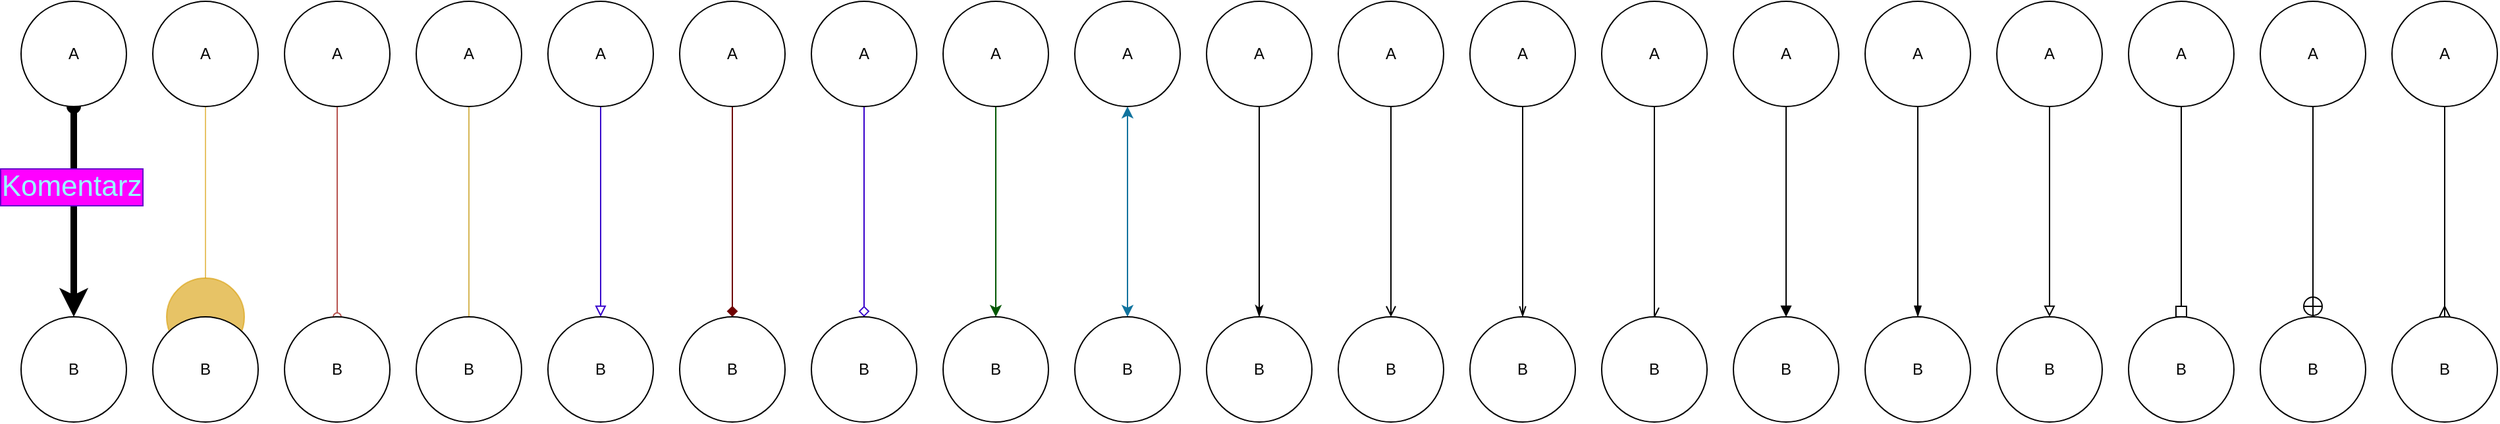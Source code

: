 <mxfile version="24.2.5" type="device">
  <diagram name="Page-1" id="1PGbxG-JRSsGDjTiNKqe">
    <mxGraphModel dx="548" dy="317" grid="1" gridSize="10" guides="1" tooltips="1" connect="1" arrows="1" fold="1" page="1" pageScale="1" pageWidth="850" pageHeight="1100" math="0" shadow="0">
      <root>
        <mxCell id="0" />
        <mxCell id="1" parent="0" />
        <mxCell id="w_M9kZpoK7uKxhwz330O-2" style="rounded=0;orthogonalLoop=1;jettySize=auto;html=1;exitX=0.5;exitY=1;exitDx=0;exitDy=0;strokeColor=default;flowAnimation=0;shadow=0;jumpStyle=none;orthogonal=0;entryX=0.5;entryY=0;entryDx=0;entryDy=0;endArrow=classic;endFill=1;startArrow=oval;startFill=1;strokeWidth=5;" parent="1" source="cbEqYPbVe2UiCqQq94zS-2" target="cbEqYPbVe2UiCqQq94zS-4" edge="1">
          <mxGeometry relative="1" as="geometry">
            <mxPoint x="152.5" y="140" as="sourcePoint" />
            <mxPoint x="-32.5" y="220" as="targetPoint" />
          </mxGeometry>
        </mxCell>
        <mxCell id="0lJ9nApNie-sTq7GxG3D-34" value="Komentarz" style="edgeLabel;html=1;align=center;verticalAlign=middle;resizable=0;points=[];fontSize=22;fontColor=#99FFFF;labelBackgroundColor=#FF00FF;labelBorderColor=#6600CC;textShadow=0;" vertex="1" connectable="0" parent="w_M9kZpoK7uKxhwz330O-2">
          <mxGeometry x="-0.244" y="-2" relative="1" as="geometry">
            <mxPoint as="offset" />
          </mxGeometry>
        </mxCell>
        <mxCell id="cbEqYPbVe2UiCqQq94zS-2" value="A" style="ellipse;whiteSpace=wrap;html=1;aspect=fixed;" parent="1" vertex="1">
          <mxGeometry x="20" width="80" height="80" as="geometry" />
        </mxCell>
        <mxCell id="cbEqYPbVe2UiCqQq94zS-4" value="B" style="ellipse;whiteSpace=wrap;html=1;aspect=fixed;" parent="1" vertex="1">
          <mxGeometry x="20" y="240" width="80" height="80" as="geometry" />
        </mxCell>
        <mxCell id="xb7h13wAjRhVSH1K_NRV-1" style="rounded=0;orthogonalLoop=1;jettySize=auto;html=1;exitX=0.5;exitY=1;exitDx=0;exitDy=0;strokeColor=#d79b00;flowAnimation=0;shadow=0;jumpStyle=none;orthogonal=0;entryX=0.5;entryY=0;entryDx=0;entryDy=0;endArrow=oval;endFill=1;curved=0;endSize=59;jumpSize=12;opacity=60;fillColor=#ffe6cc;" parent="1" source="xb7h13wAjRhVSH1K_NRV-2" target="xb7h13wAjRhVSH1K_NRV-3" edge="1">
          <mxGeometry relative="1" as="geometry">
            <mxPoint x="252.5" y="140" as="sourcePoint" />
            <mxPoint x="67.5" y="220" as="targetPoint" />
          </mxGeometry>
        </mxCell>
        <mxCell id="xb7h13wAjRhVSH1K_NRV-2" value="A" style="ellipse;whiteSpace=wrap;html=1;aspect=fixed;" parent="1" vertex="1">
          <mxGeometry x="120" width="80" height="80" as="geometry" />
        </mxCell>
        <mxCell id="xb7h13wAjRhVSH1K_NRV-3" value="B" style="ellipse;whiteSpace=wrap;html=1;aspect=fixed;" parent="1" vertex="1">
          <mxGeometry x="120" y="240" width="80" height="80" as="geometry" />
        </mxCell>
        <mxCell id="xb7h13wAjRhVSH1K_NRV-4" style="rounded=0;orthogonalLoop=1;jettySize=auto;html=1;exitX=0.5;exitY=1;exitDx=0;exitDy=0;strokeColor=#b85450;flowAnimation=0;shadow=0;jumpStyle=none;orthogonal=0;entryX=0.5;entryY=0;entryDx=0;entryDy=0;endArrow=oval;endFill=0;fillColor=#f8cecc;" parent="1" source="xb7h13wAjRhVSH1K_NRV-5" target="xb7h13wAjRhVSH1K_NRV-6" edge="1">
          <mxGeometry relative="1" as="geometry">
            <mxPoint x="352.5" y="140" as="sourcePoint" />
            <mxPoint x="167.5" y="220" as="targetPoint" />
          </mxGeometry>
        </mxCell>
        <mxCell id="xb7h13wAjRhVSH1K_NRV-5" value="A" style="ellipse;whiteSpace=wrap;html=1;aspect=fixed;" parent="1" vertex="1">
          <mxGeometry x="220" width="80" height="80" as="geometry" />
        </mxCell>
        <mxCell id="xb7h13wAjRhVSH1K_NRV-6" value="B" style="ellipse;whiteSpace=wrap;html=1;aspect=fixed;" parent="1" vertex="1">
          <mxGeometry x="220" y="240" width="80" height="80" as="geometry" />
        </mxCell>
        <mxCell id="xb7h13wAjRhVSH1K_NRV-7" style="rounded=0;orthogonalLoop=1;jettySize=auto;html=1;exitX=0.5;exitY=1;exitDx=0;exitDy=0;strokeColor=#d6b656;flowAnimation=0;shadow=0;jumpStyle=none;orthogonal=0;entryX=0.5;entryY=0;entryDx=0;entryDy=0;endArrow=none;endFill=0;fillColor=#fff2cc;" parent="1" source="xb7h13wAjRhVSH1K_NRV-8" target="xb7h13wAjRhVSH1K_NRV-9" edge="1">
          <mxGeometry relative="1" as="geometry">
            <mxPoint x="452.5" y="140" as="sourcePoint" />
            <mxPoint x="267.5" y="220" as="targetPoint" />
          </mxGeometry>
        </mxCell>
        <mxCell id="xb7h13wAjRhVSH1K_NRV-8" value="A" style="ellipse;whiteSpace=wrap;html=1;aspect=fixed;" parent="1" vertex="1">
          <mxGeometry x="320" width="80" height="80" as="geometry" />
        </mxCell>
        <mxCell id="xb7h13wAjRhVSH1K_NRV-9" value="B" style="ellipse;whiteSpace=wrap;html=1;aspect=fixed;" parent="1" vertex="1">
          <mxGeometry x="320" y="240" width="80" height="80" as="geometry" />
        </mxCell>
        <mxCell id="xb7h13wAjRhVSH1K_NRV-10" style="rounded=0;orthogonalLoop=1;jettySize=auto;html=1;exitX=0.5;exitY=1;exitDx=0;exitDy=0;strokeColor=#3700CC;flowAnimation=0;shadow=0;jumpStyle=none;orthogonal=0;entryX=0.5;entryY=0;entryDx=0;entryDy=0;endArrow=block;endFill=0;fillColor=#6a00ff;" parent="1" source="xb7h13wAjRhVSH1K_NRV-11" target="xb7h13wAjRhVSH1K_NRV-12" edge="1">
          <mxGeometry relative="1" as="geometry">
            <mxPoint x="552.5" y="140" as="sourcePoint" />
            <mxPoint x="367.5" y="220" as="targetPoint" />
          </mxGeometry>
        </mxCell>
        <mxCell id="xb7h13wAjRhVSH1K_NRV-11" value="A" style="ellipse;whiteSpace=wrap;html=1;aspect=fixed;" parent="1" vertex="1">
          <mxGeometry x="420" width="80" height="80" as="geometry" />
        </mxCell>
        <mxCell id="xb7h13wAjRhVSH1K_NRV-12" value="B" style="ellipse;whiteSpace=wrap;html=1;aspect=fixed;" parent="1" vertex="1">
          <mxGeometry x="420" y="240" width="80" height="80" as="geometry" />
        </mxCell>
        <mxCell id="xb7h13wAjRhVSH1K_NRV-13" style="rounded=0;orthogonalLoop=1;jettySize=auto;html=1;exitX=0.5;exitY=1;exitDx=0;exitDy=0;strokeColor=#6F0000;flowAnimation=0;shadow=0;jumpStyle=none;orthogonal=0;entryX=0.5;entryY=0;entryDx=0;entryDy=0;endArrow=diamond;endFill=1;fillColor=#a20025;" parent="1" source="xb7h13wAjRhVSH1K_NRV-14" target="xb7h13wAjRhVSH1K_NRV-15" edge="1">
          <mxGeometry relative="1" as="geometry">
            <mxPoint x="652.5" y="140" as="sourcePoint" />
            <mxPoint x="467.5" y="220" as="targetPoint" />
          </mxGeometry>
        </mxCell>
        <mxCell id="xb7h13wAjRhVSH1K_NRV-14" value="A" style="ellipse;whiteSpace=wrap;html=1;aspect=fixed;" parent="1" vertex="1">
          <mxGeometry x="520" width="80" height="80" as="geometry" />
        </mxCell>
        <mxCell id="xb7h13wAjRhVSH1K_NRV-15" value="B" style="ellipse;whiteSpace=wrap;html=1;aspect=fixed;" parent="1" vertex="1">
          <mxGeometry x="520" y="240" width="80" height="80" as="geometry" />
        </mxCell>
        <mxCell id="xb7h13wAjRhVSH1K_NRV-16" style="rounded=0;orthogonalLoop=1;jettySize=auto;html=1;exitX=0.5;exitY=1;exitDx=0;exitDy=0;strokeColor=#3700CC;flowAnimation=0;shadow=0;jumpStyle=none;orthogonal=0;entryX=0.5;entryY=0;entryDx=0;entryDy=0;endArrow=diamond;endFill=0;fillColor=#6a00ff;" parent="1" source="xb7h13wAjRhVSH1K_NRV-17" target="xb7h13wAjRhVSH1K_NRV-18" edge="1">
          <mxGeometry relative="1" as="geometry">
            <mxPoint x="752.5" y="140" as="sourcePoint" />
            <mxPoint x="567.5" y="220" as="targetPoint" />
          </mxGeometry>
        </mxCell>
        <mxCell id="xb7h13wAjRhVSH1K_NRV-17" value="A" style="ellipse;whiteSpace=wrap;html=1;aspect=fixed;" parent="1" vertex="1">
          <mxGeometry x="620" width="80" height="80" as="geometry" />
        </mxCell>
        <mxCell id="xb7h13wAjRhVSH1K_NRV-18" value="B" style="ellipse;whiteSpace=wrap;html=1;aspect=fixed;" parent="1" vertex="1">
          <mxGeometry x="620" y="240" width="80" height="80" as="geometry" />
        </mxCell>
        <mxCell id="0lJ9nApNie-sTq7GxG3D-1" style="edgeStyle=orthogonalEdgeStyle;rounded=0;orthogonalLoop=1;jettySize=auto;html=1;fillColor=#008a00;strokeColor=#005700;" edge="1" parent="1" source="xb7h13wAjRhVSH1K_NRV-20" target="xb7h13wAjRhVSH1K_NRV-21">
          <mxGeometry relative="1" as="geometry" />
        </mxCell>
        <mxCell id="xb7h13wAjRhVSH1K_NRV-20" value="A" style="ellipse;whiteSpace=wrap;html=1;aspect=fixed;" parent="1" vertex="1">
          <mxGeometry x="720" width="80" height="80" as="geometry" />
        </mxCell>
        <mxCell id="xb7h13wAjRhVSH1K_NRV-21" value="B" style="ellipse;whiteSpace=wrap;html=1;aspect=fixed;" parent="1" vertex="1">
          <mxGeometry x="720" y="240" width="80" height="80" as="geometry" />
        </mxCell>
        <mxCell id="xb7h13wAjRhVSH1K_NRV-22" style="rounded=0;orthogonalLoop=1;jettySize=auto;html=1;exitX=0.5;exitY=1;exitDx=0;exitDy=0;flowAnimation=0;shadow=0;jumpStyle=none;orthogonal=0;entryX=0.5;entryY=0;entryDx=0;entryDy=0;endArrow=classic;endFill=1;startArrow=classic;startFill=1;fillColor=#b1ddf0;strokeColor=#10739e;" parent="1" source="xb7h13wAjRhVSH1K_NRV-23" target="xb7h13wAjRhVSH1K_NRV-24" edge="1">
          <mxGeometry relative="1" as="geometry">
            <mxPoint x="952.5" y="140" as="sourcePoint" />
            <mxPoint x="767.5" y="220" as="targetPoint" />
          </mxGeometry>
        </mxCell>
        <mxCell id="xb7h13wAjRhVSH1K_NRV-23" value="A" style="ellipse;whiteSpace=wrap;html=1;aspect=fixed;" parent="1" vertex="1">
          <mxGeometry x="820" width="80" height="80" as="geometry" />
        </mxCell>
        <mxCell id="xb7h13wAjRhVSH1K_NRV-24" value="B" style="ellipse;whiteSpace=wrap;html=1;aspect=fixed;" parent="1" vertex="1">
          <mxGeometry x="820" y="240" width="80" height="80" as="geometry" />
        </mxCell>
        <mxCell id="0lJ9nApNie-sTq7GxG3D-2" style="rounded=0;orthogonalLoop=1;jettySize=auto;html=1;exitX=0.5;exitY=1;exitDx=0;exitDy=0;strokeColor=default;flowAnimation=0;shadow=0;jumpStyle=none;orthogonal=0;entryX=0.5;entryY=0;entryDx=0;entryDy=0;endArrow=classicThin;endFill=1;startArrow=none;startFill=0;" edge="1" parent="1" source="0lJ9nApNie-sTq7GxG3D-3" target="0lJ9nApNie-sTq7GxG3D-4">
          <mxGeometry relative="1" as="geometry">
            <mxPoint x="1052.5" y="140" as="sourcePoint" />
            <mxPoint x="867.5" y="220" as="targetPoint" />
          </mxGeometry>
        </mxCell>
        <mxCell id="0lJ9nApNie-sTq7GxG3D-3" value="A" style="ellipse;whiteSpace=wrap;html=1;aspect=fixed;" vertex="1" parent="1">
          <mxGeometry x="920" width="80" height="80" as="geometry" />
        </mxCell>
        <mxCell id="0lJ9nApNie-sTq7GxG3D-4" value="B" style="ellipse;whiteSpace=wrap;html=1;aspect=fixed;" vertex="1" parent="1">
          <mxGeometry x="920" y="240" width="80" height="80" as="geometry" />
        </mxCell>
        <mxCell id="0lJ9nApNie-sTq7GxG3D-7" style="rounded=0;orthogonalLoop=1;jettySize=auto;html=1;exitX=0.5;exitY=1;exitDx=0;exitDy=0;strokeColor=default;flowAnimation=0;shadow=0;jumpStyle=none;orthogonal=0;entryX=0.5;entryY=0;entryDx=0;entryDy=0;endArrow=open;endFill=0;startArrow=none;startFill=0;" edge="1" parent="1" source="0lJ9nApNie-sTq7GxG3D-8" target="0lJ9nApNie-sTq7GxG3D-9">
          <mxGeometry relative="1" as="geometry">
            <mxPoint x="1152.5" y="140" as="sourcePoint" />
            <mxPoint x="967.5" y="220" as="targetPoint" />
          </mxGeometry>
        </mxCell>
        <mxCell id="0lJ9nApNie-sTq7GxG3D-8" value="A" style="ellipse;whiteSpace=wrap;html=1;aspect=fixed;" vertex="1" parent="1">
          <mxGeometry x="1020" width="80" height="80" as="geometry" />
        </mxCell>
        <mxCell id="0lJ9nApNie-sTq7GxG3D-9" value="B" style="ellipse;whiteSpace=wrap;html=1;aspect=fixed;" vertex="1" parent="1">
          <mxGeometry x="1020" y="240" width="80" height="80" as="geometry" />
        </mxCell>
        <mxCell id="0lJ9nApNie-sTq7GxG3D-10" style="rounded=0;orthogonalLoop=1;jettySize=auto;html=1;exitX=0.5;exitY=1;exitDx=0;exitDy=0;strokeColor=default;flowAnimation=0;shadow=0;jumpStyle=none;orthogonal=0;entryX=0.5;entryY=0;entryDx=0;entryDy=0;endArrow=openThin;endFill=0;startArrow=none;startFill=0;" edge="1" parent="1" source="0lJ9nApNie-sTq7GxG3D-11" target="0lJ9nApNie-sTq7GxG3D-12">
          <mxGeometry relative="1" as="geometry">
            <mxPoint x="1252.5" y="140" as="sourcePoint" />
            <mxPoint x="1067.5" y="220" as="targetPoint" />
          </mxGeometry>
        </mxCell>
        <mxCell id="0lJ9nApNie-sTq7GxG3D-11" value="A" style="ellipse;whiteSpace=wrap;html=1;aspect=fixed;" vertex="1" parent="1">
          <mxGeometry x="1120" width="80" height="80" as="geometry" />
        </mxCell>
        <mxCell id="0lJ9nApNie-sTq7GxG3D-12" value="B" style="ellipse;whiteSpace=wrap;html=1;aspect=fixed;" vertex="1" parent="1">
          <mxGeometry x="1120" y="240" width="80" height="80" as="geometry" />
        </mxCell>
        <mxCell id="0lJ9nApNie-sTq7GxG3D-13" style="rounded=0;orthogonalLoop=1;jettySize=auto;html=1;exitX=0.5;exitY=1;exitDx=0;exitDy=0;strokeColor=default;flowAnimation=0;shadow=0;jumpStyle=none;orthogonal=0;entryX=0.5;entryY=0;entryDx=0;entryDy=0;endArrow=openAsync;endFill=0;startArrow=none;startFill=0;" edge="1" parent="1" source="0lJ9nApNie-sTq7GxG3D-14" target="0lJ9nApNie-sTq7GxG3D-15">
          <mxGeometry relative="1" as="geometry">
            <mxPoint x="1352.5" y="140" as="sourcePoint" />
            <mxPoint x="1167.5" y="220" as="targetPoint" />
          </mxGeometry>
        </mxCell>
        <mxCell id="0lJ9nApNie-sTq7GxG3D-14" value="A" style="ellipse;whiteSpace=wrap;html=1;aspect=fixed;" vertex="1" parent="1">
          <mxGeometry x="1220" width="80" height="80" as="geometry" />
        </mxCell>
        <mxCell id="0lJ9nApNie-sTq7GxG3D-15" value="B" style="ellipse;whiteSpace=wrap;html=1;aspect=fixed;" vertex="1" parent="1">
          <mxGeometry x="1220" y="240" width="80" height="80" as="geometry" />
        </mxCell>
        <mxCell id="0lJ9nApNie-sTq7GxG3D-16" style="rounded=0;orthogonalLoop=1;jettySize=auto;html=1;exitX=0.5;exitY=1;exitDx=0;exitDy=0;strokeColor=default;flowAnimation=0;shadow=0;jumpStyle=none;orthogonal=0;entryX=0.5;entryY=0;entryDx=0;entryDy=0;endArrow=block;endFill=1;startArrow=none;startFill=0;" edge="1" parent="1" source="0lJ9nApNie-sTq7GxG3D-17" target="0lJ9nApNie-sTq7GxG3D-18">
          <mxGeometry relative="1" as="geometry">
            <mxPoint x="1452.5" y="140" as="sourcePoint" />
            <mxPoint x="1267.5" y="220" as="targetPoint" />
          </mxGeometry>
        </mxCell>
        <mxCell id="0lJ9nApNie-sTq7GxG3D-17" value="A" style="ellipse;whiteSpace=wrap;html=1;aspect=fixed;" vertex="1" parent="1">
          <mxGeometry x="1320" width="80" height="80" as="geometry" />
        </mxCell>
        <mxCell id="0lJ9nApNie-sTq7GxG3D-18" value="B" style="ellipse;whiteSpace=wrap;html=1;aspect=fixed;" vertex="1" parent="1">
          <mxGeometry x="1320" y="240" width="80" height="80" as="geometry" />
        </mxCell>
        <mxCell id="0lJ9nApNie-sTq7GxG3D-19" style="rounded=0;orthogonalLoop=1;jettySize=auto;html=1;exitX=0.5;exitY=1;exitDx=0;exitDy=0;strokeColor=default;flowAnimation=0;shadow=0;jumpStyle=none;orthogonal=0;entryX=0.5;entryY=0;entryDx=0;entryDy=0;endArrow=blockThin;endFill=1;startArrow=none;startFill=0;" edge="1" parent="1" source="0lJ9nApNie-sTq7GxG3D-20" target="0lJ9nApNie-sTq7GxG3D-21">
          <mxGeometry relative="1" as="geometry">
            <mxPoint x="1552.5" y="140" as="sourcePoint" />
            <mxPoint x="1367.5" y="220" as="targetPoint" />
          </mxGeometry>
        </mxCell>
        <mxCell id="0lJ9nApNie-sTq7GxG3D-20" value="A" style="ellipse;whiteSpace=wrap;html=1;aspect=fixed;" vertex="1" parent="1">
          <mxGeometry x="1420" width="80" height="80" as="geometry" />
        </mxCell>
        <mxCell id="0lJ9nApNie-sTq7GxG3D-21" value="B" style="ellipse;whiteSpace=wrap;html=1;aspect=fixed;" vertex="1" parent="1">
          <mxGeometry x="1420" y="240" width="80" height="80" as="geometry" />
        </mxCell>
        <mxCell id="0lJ9nApNie-sTq7GxG3D-22" style="rounded=0;orthogonalLoop=1;jettySize=auto;html=1;exitX=0.5;exitY=1;exitDx=0;exitDy=0;strokeColor=default;flowAnimation=0;shadow=0;jumpStyle=none;orthogonal=0;entryX=0.5;entryY=0;entryDx=0;entryDy=0;endArrow=block;endFill=0;startArrow=none;startFill=0;" edge="1" parent="1" source="0lJ9nApNie-sTq7GxG3D-23" target="0lJ9nApNie-sTq7GxG3D-24">
          <mxGeometry relative="1" as="geometry">
            <mxPoint x="1652.5" y="140" as="sourcePoint" />
            <mxPoint x="1467.5" y="220" as="targetPoint" />
          </mxGeometry>
        </mxCell>
        <mxCell id="0lJ9nApNie-sTq7GxG3D-23" value="A" style="ellipse;whiteSpace=wrap;html=1;aspect=fixed;" vertex="1" parent="1">
          <mxGeometry x="1520" width="80" height="80" as="geometry" />
        </mxCell>
        <mxCell id="0lJ9nApNie-sTq7GxG3D-24" value="B" style="ellipse;whiteSpace=wrap;html=1;aspect=fixed;" vertex="1" parent="1">
          <mxGeometry x="1520" y="240" width="80" height="80" as="geometry" />
        </mxCell>
        <mxCell id="0lJ9nApNie-sTq7GxG3D-25" style="rounded=0;orthogonalLoop=1;jettySize=auto;html=1;exitX=0.5;exitY=1;exitDx=0;exitDy=0;strokeColor=default;flowAnimation=0;shadow=0;jumpStyle=none;orthogonal=0;entryX=0.5;entryY=0;entryDx=0;entryDy=0;endArrow=box;endFill=0;startArrow=none;startFill=0;" edge="1" parent="1" source="0lJ9nApNie-sTq7GxG3D-26" target="0lJ9nApNie-sTq7GxG3D-27">
          <mxGeometry relative="1" as="geometry">
            <mxPoint x="1752.5" y="140" as="sourcePoint" />
            <mxPoint x="1567.5" y="220" as="targetPoint" />
          </mxGeometry>
        </mxCell>
        <mxCell id="0lJ9nApNie-sTq7GxG3D-26" value="A" style="ellipse;whiteSpace=wrap;html=1;aspect=fixed;" vertex="1" parent="1">
          <mxGeometry x="1620" width="80" height="80" as="geometry" />
        </mxCell>
        <mxCell id="0lJ9nApNie-sTq7GxG3D-27" value="B" style="ellipse;whiteSpace=wrap;html=1;aspect=fixed;" vertex="1" parent="1">
          <mxGeometry x="1620" y="240" width="80" height="80" as="geometry" />
        </mxCell>
        <mxCell id="0lJ9nApNie-sTq7GxG3D-28" style="rounded=0;orthogonalLoop=1;jettySize=auto;html=1;exitX=0.5;exitY=1;exitDx=0;exitDy=0;strokeColor=default;flowAnimation=0;shadow=0;jumpStyle=none;orthogonal=0;entryX=0.5;entryY=0;entryDx=0;entryDy=0;endArrow=circlePlus;endFill=0;startArrow=none;startFill=0;" edge="1" parent="1" source="0lJ9nApNie-sTq7GxG3D-29" target="0lJ9nApNie-sTq7GxG3D-30">
          <mxGeometry relative="1" as="geometry">
            <mxPoint x="1852.5" y="140" as="sourcePoint" />
            <mxPoint x="1667.5" y="220" as="targetPoint" />
          </mxGeometry>
        </mxCell>
        <mxCell id="0lJ9nApNie-sTq7GxG3D-29" value="A" style="ellipse;whiteSpace=wrap;html=1;aspect=fixed;" vertex="1" parent="1">
          <mxGeometry x="1720" width="80" height="80" as="geometry" />
        </mxCell>
        <mxCell id="0lJ9nApNie-sTq7GxG3D-30" value="B" style="ellipse;whiteSpace=wrap;html=1;aspect=fixed;" vertex="1" parent="1">
          <mxGeometry x="1720" y="240" width="80" height="80" as="geometry" />
        </mxCell>
        <mxCell id="0lJ9nApNie-sTq7GxG3D-31" style="rounded=0;orthogonalLoop=1;jettySize=auto;html=1;exitX=0.5;exitY=1;exitDx=0;exitDy=0;strokeColor=default;flowAnimation=0;shadow=0;jumpStyle=none;orthogonal=0;entryX=0.5;entryY=0;entryDx=0;entryDy=0;endArrow=ERmany;endFill=0;startArrow=none;startFill=0;" edge="1" parent="1" source="0lJ9nApNie-sTq7GxG3D-32" target="0lJ9nApNie-sTq7GxG3D-33">
          <mxGeometry relative="1" as="geometry">
            <mxPoint x="1952.5" y="140" as="sourcePoint" />
            <mxPoint x="1767.5" y="220" as="targetPoint" />
          </mxGeometry>
        </mxCell>
        <mxCell id="0lJ9nApNie-sTq7GxG3D-32" value="A" style="ellipse;whiteSpace=wrap;html=1;aspect=fixed;" vertex="1" parent="1">
          <mxGeometry x="1820" width="80" height="80" as="geometry" />
        </mxCell>
        <mxCell id="0lJ9nApNie-sTq7GxG3D-33" value="B" style="ellipse;whiteSpace=wrap;html=1;aspect=fixed;" vertex="1" parent="1">
          <mxGeometry x="1820" y="240" width="80" height="80" as="geometry" />
        </mxCell>
      </root>
    </mxGraphModel>
  </diagram>
</mxfile>
